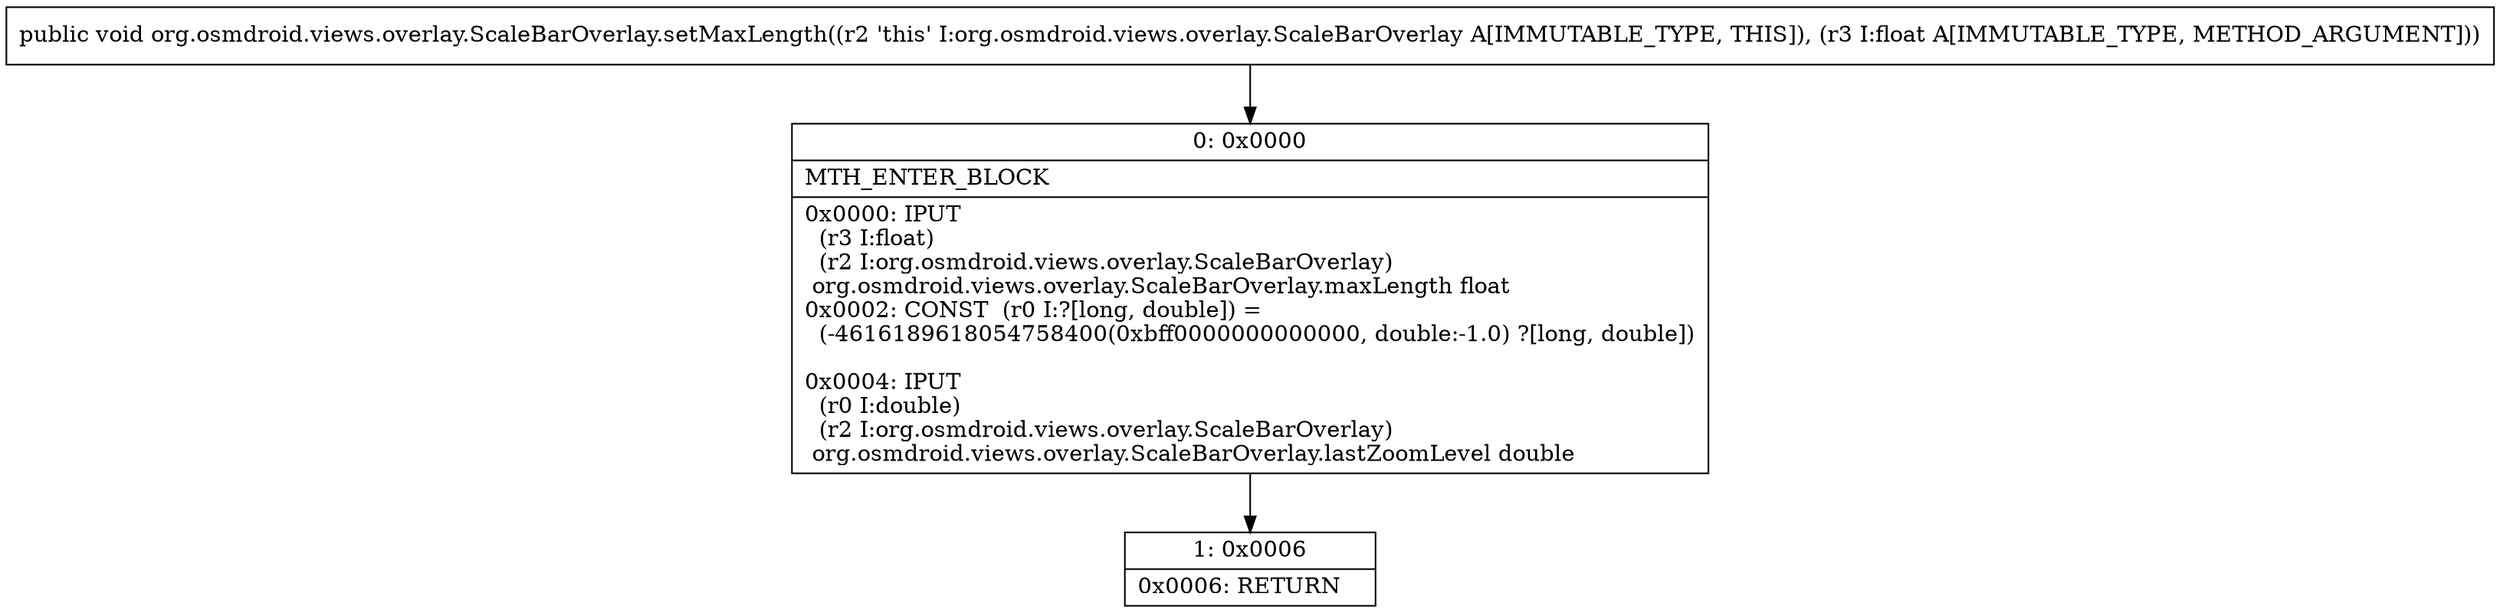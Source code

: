 digraph "CFG fororg.osmdroid.views.overlay.ScaleBarOverlay.setMaxLength(F)V" {
Node_0 [shape=record,label="{0\:\ 0x0000|MTH_ENTER_BLOCK\l|0x0000: IPUT  \l  (r3 I:float)\l  (r2 I:org.osmdroid.views.overlay.ScaleBarOverlay)\l org.osmdroid.views.overlay.ScaleBarOverlay.maxLength float \l0x0002: CONST  (r0 I:?[long, double]) = \l  (\-4616189618054758400(0xbff0000000000000, double:\-1.0) ?[long, double])\l \l0x0004: IPUT  \l  (r0 I:double)\l  (r2 I:org.osmdroid.views.overlay.ScaleBarOverlay)\l org.osmdroid.views.overlay.ScaleBarOverlay.lastZoomLevel double \l}"];
Node_1 [shape=record,label="{1\:\ 0x0006|0x0006: RETURN   \l}"];
MethodNode[shape=record,label="{public void org.osmdroid.views.overlay.ScaleBarOverlay.setMaxLength((r2 'this' I:org.osmdroid.views.overlay.ScaleBarOverlay A[IMMUTABLE_TYPE, THIS]), (r3 I:float A[IMMUTABLE_TYPE, METHOD_ARGUMENT])) }"];
MethodNode -> Node_0;
Node_0 -> Node_1;
}

